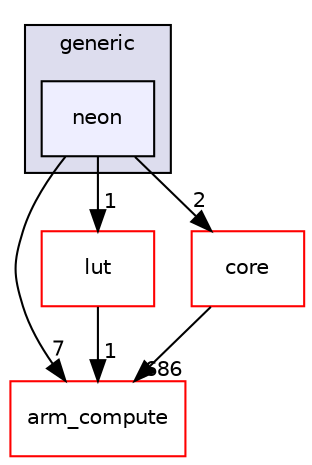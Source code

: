 digraph "src/cpu/kernels/elementwise_unary/generic/neon" {
  compound=true
  node [ fontsize="10", fontname="Helvetica"];
  edge [ labelfontsize="10", labelfontname="Helvetica"];
  subgraph clusterdir_15acb9606a67b692f1c5b11ae176d45d {
    graph [ bgcolor="#ddddee", pencolor="black", label="generic" fontname="Helvetica", fontsize="10", URL="dir_15acb9606a67b692f1c5b11ae176d45d.xhtml"]
  dir_b5684f38fa1c1c260c7b9df00481c034 [shape=box, label="neon", style="filled", fillcolor="#eeeeff", pencolor="black", URL="dir_b5684f38fa1c1c260c7b9df00481c034.xhtml"];
  }
  dir_214608ef36d61442cb2b0c1c4e9a7def [shape=box label="arm_compute" fillcolor="white" style="filled" color="red" URL="dir_214608ef36d61442cb2b0c1c4e9a7def.xhtml"];
  dir_a5a25de4bd483a211edd2f30cef0dda2 [shape=box label="lut" fillcolor="white" style="filled" color="red" URL="dir_a5a25de4bd483a211edd2f30cef0dda2.xhtml"];
  dir_aebb8dcc11953d78e620bbef0b9e2183 [shape=box label="core" fillcolor="white" style="filled" color="red" URL="dir_aebb8dcc11953d78e620bbef0b9e2183.xhtml"];
  dir_a5a25de4bd483a211edd2f30cef0dda2->dir_214608ef36d61442cb2b0c1c4e9a7def [headlabel="1", labeldistance=1.5 headhref="dir_000395_000000.xhtml"];
  dir_aebb8dcc11953d78e620bbef0b9e2183->dir_214608ef36d61442cb2b0c1c4e9a7def [headlabel="686", labeldistance=1.5 headhref="dir_000017_000000.xhtml"];
  dir_b5684f38fa1c1c260c7b9df00481c034->dir_214608ef36d61442cb2b0c1c4e9a7def [headlabel="7", labeldistance=1.5 headhref="dir_000441_000000.xhtml"];
  dir_b5684f38fa1c1c260c7b9df00481c034->dir_a5a25de4bd483a211edd2f30cef0dda2 [headlabel="1", labeldistance=1.5 headhref="dir_000441_000395.xhtml"];
  dir_b5684f38fa1c1c260c7b9df00481c034->dir_aebb8dcc11953d78e620bbef0b9e2183 [headlabel="2", labeldistance=1.5 headhref="dir_000441_000017.xhtml"];
}
